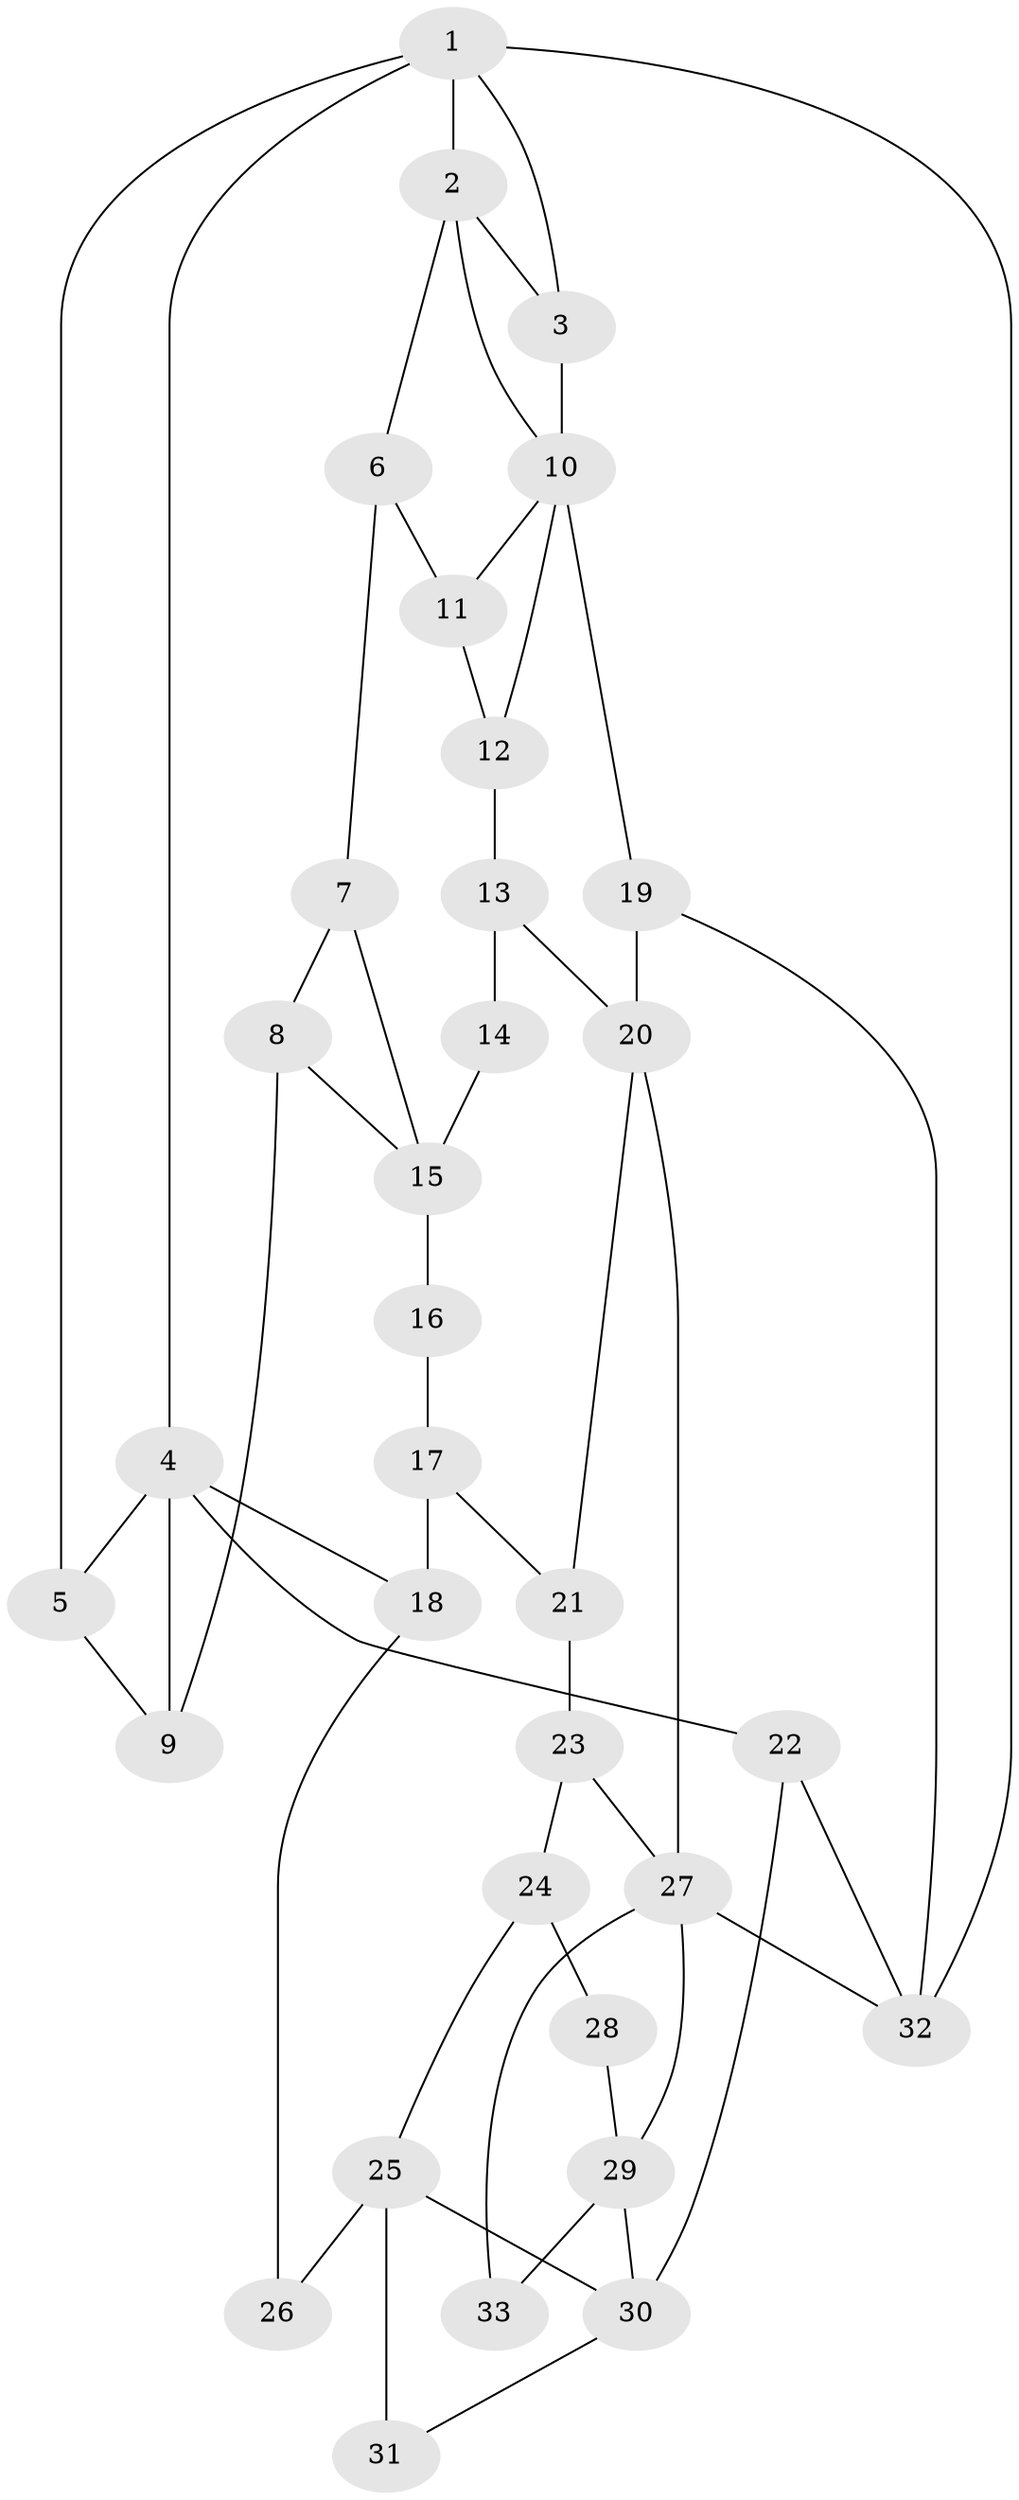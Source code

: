 // original degree distribution, {3: 0.030303030303030304, 4: 0.22727272727272727, 6: 0.19696969696969696, 5: 0.5454545454545454}
// Generated by graph-tools (version 1.1) at 2025/38/03/09/25 02:38:48]
// undirected, 33 vertices, 54 edges
graph export_dot {
graph [start="1"]
  node [color=gray90,style=filled];
  1;
  2;
  3;
  4;
  5;
  6;
  7;
  8;
  9;
  10;
  11;
  12;
  13;
  14;
  15;
  16;
  17;
  18;
  19;
  20;
  21;
  22;
  23;
  24;
  25;
  26;
  27;
  28;
  29;
  30;
  31;
  32;
  33;
  1 -- 2 [weight=1.0];
  1 -- 3 [weight=1.0];
  1 -- 4 [weight=1.0];
  1 -- 5 [weight=1.0];
  1 -- 32 [weight=1.0];
  2 -- 3 [weight=1.0];
  2 -- 6 [weight=1.0];
  2 -- 10 [weight=1.0];
  3 -- 10 [weight=1.0];
  4 -- 5 [weight=1.0];
  4 -- 9 [weight=1.0];
  4 -- 18 [weight=2.0];
  4 -- 22 [weight=2.0];
  5 -- 9 [weight=1.0];
  6 -- 7 [weight=1.0];
  6 -- 11 [weight=1.0];
  7 -- 8 [weight=1.0];
  7 -- 15 [weight=1.0];
  8 -- 9 [weight=1.0];
  8 -- 15 [weight=1.0];
  10 -- 11 [weight=1.0];
  10 -- 12 [weight=1.0];
  10 -- 19 [weight=2.0];
  11 -- 12 [weight=1.0];
  12 -- 13 [weight=1.0];
  13 -- 14 [weight=1.0];
  13 -- 20 [weight=1.0];
  14 -- 15 [weight=2.0];
  15 -- 16 [weight=2.0];
  16 -- 17 [weight=2.0];
  17 -- 18 [weight=2.0];
  17 -- 21 [weight=1.0];
  18 -- 26 [weight=1.0];
  19 -- 20 [weight=2.0];
  19 -- 32 [weight=1.0];
  20 -- 21 [weight=1.0];
  20 -- 27 [weight=1.0];
  21 -- 23 [weight=1.0];
  22 -- 30 [weight=1.0];
  22 -- 32 [weight=1.0];
  23 -- 24 [weight=1.0];
  23 -- 27 [weight=1.0];
  24 -- 25 [weight=1.0];
  24 -- 28 [weight=1.0];
  25 -- 26 [weight=2.0];
  25 -- 30 [weight=1.0];
  25 -- 31 [weight=2.0];
  27 -- 29 [weight=1.0];
  27 -- 32 [weight=1.0];
  27 -- 33 [weight=2.0];
  28 -- 29 [weight=2.0];
  29 -- 30 [weight=2.0];
  29 -- 33 [weight=1.0];
  30 -- 31 [weight=1.0];
}
